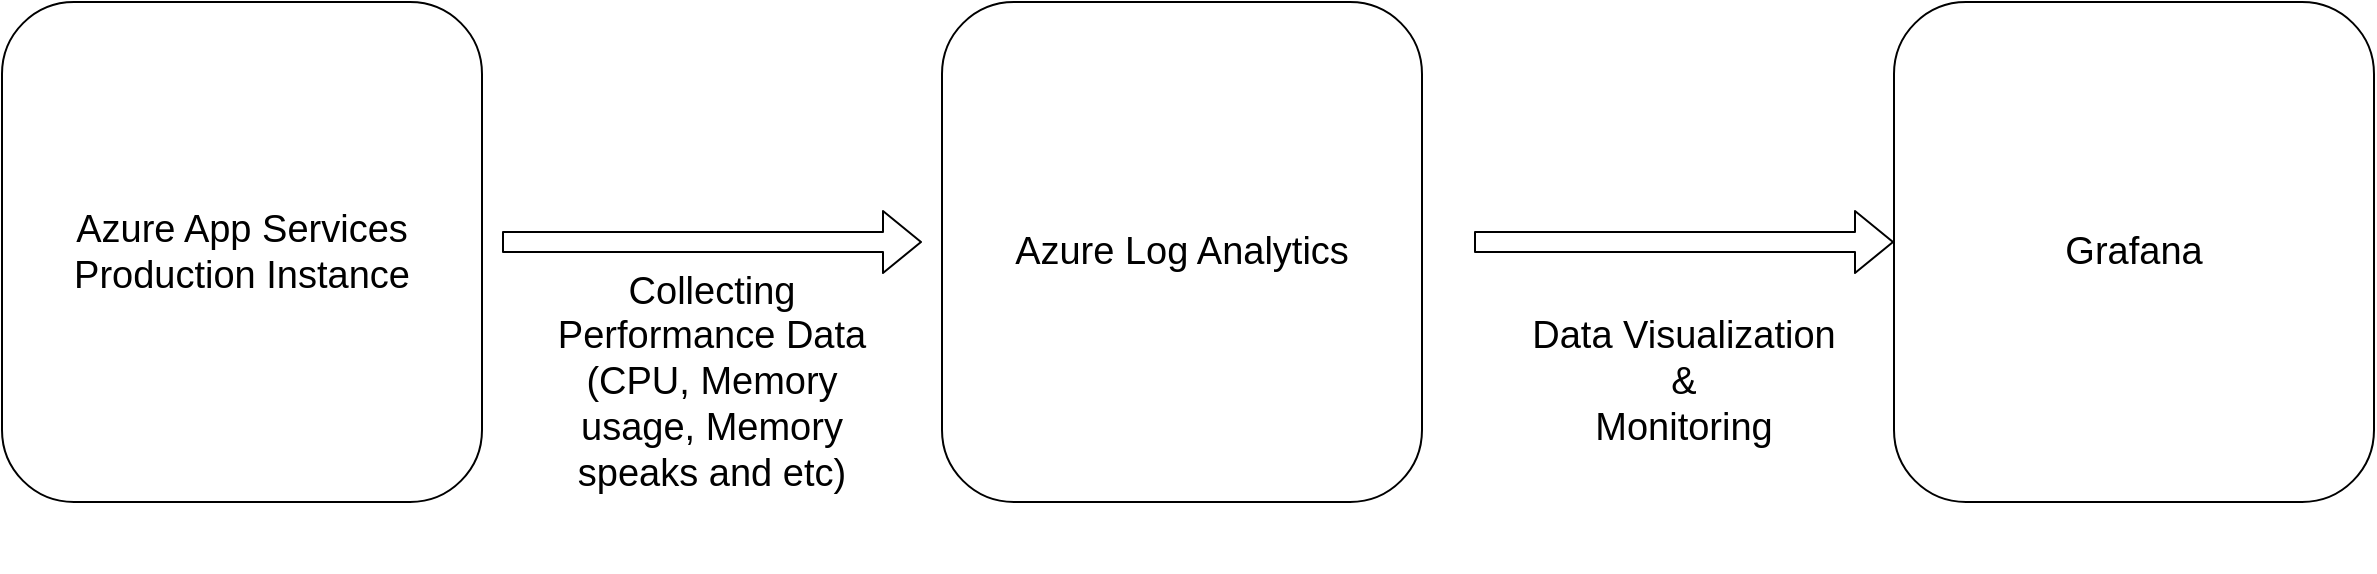 <mxfile version="10.6.9" type="device"><diagram id="xrfS8sl6wsjPCMs03wcD" name="Page-1"><mxGraphModel dx="898" dy="620" grid="1" gridSize="10" guides="1" tooltips="1" connect="1" arrows="1" fold="1" page="1" pageScale="1" pageWidth="827" pageHeight="1169" math="0" shadow="0"><root><mxCell id="0"/><mxCell id="1" parent="0"/><mxCell id="2C2mrJQt63Y26KczrgMe-1" value="Azure App Services&lt;br style=&quot;font-size: 19px;&quot;&gt;Production Instance&lt;br style=&quot;font-size: 19px;&quot;&gt;" style="rounded=1;whiteSpace=wrap;html=1;fontSize=19;" vertex="1" parent="1"><mxGeometry x="50" y="145" width="240" height="250" as="geometry"/></mxCell><mxCell id="2C2mrJQt63Y26KczrgMe-2" value="Azure Log Analytics&lt;br style=&quot;font-size: 19px&quot;&gt;" style="rounded=1;whiteSpace=wrap;html=1;fontSize=19;" vertex="1" parent="1"><mxGeometry x="520" y="145" width="240" height="250" as="geometry"/></mxCell><mxCell id="2C2mrJQt63Y26KczrgMe-3" value="" style="shape=flexArrow;endArrow=classic;html=1;fontSize=19;" edge="1" parent="1"><mxGeometry width="50" height="50" relative="1" as="geometry"><mxPoint x="300" y="265" as="sourcePoint"/><mxPoint x="510" y="265" as="targetPoint"/></mxGeometry></mxCell><mxCell id="2C2mrJQt63Y26KczrgMe-8" value="&lt;span&gt;Collecting Performance Data (CPU, Memory usage, Memory speaks and etc)&lt;/span&gt;" style="text;html=1;strokeColor=none;fillColor=none;align=center;verticalAlign=middle;whiteSpace=wrap;rounded=0;fontSize=19;" vertex="1" parent="1"><mxGeometry x="319" y="240" width="172" height="190" as="geometry"/></mxCell><mxCell id="2C2mrJQt63Y26KczrgMe-9" value="Grafana&lt;br style=&quot;font-size: 19px&quot;&gt;" style="rounded=1;whiteSpace=wrap;html=1;fontSize=19;" vertex="1" parent="1"><mxGeometry x="996" y="145" width="240" height="250" as="geometry"/></mxCell><mxCell id="2C2mrJQt63Y26KczrgMe-10" value="" style="shape=flexArrow;endArrow=classic;html=1;fontSize=19;" edge="1" parent="1"><mxGeometry width="50" height="50" relative="1" as="geometry"><mxPoint x="786" y="265" as="sourcePoint"/><mxPoint x="996" y="265" as="targetPoint"/></mxGeometry></mxCell><mxCell id="2C2mrJQt63Y26KczrgMe-11" value="Data Visualization&lt;br&gt;&amp;amp;&lt;br&gt;Monitoring&lt;br&gt;" style="text;html=1;strokeColor=none;fillColor=none;align=center;verticalAlign=middle;whiteSpace=wrap;rounded=0;fontSize=19;" vertex="1" parent="1"><mxGeometry x="805" y="240" width="172" height="190" as="geometry"/></mxCell></root></mxGraphModel></diagram></mxfile>